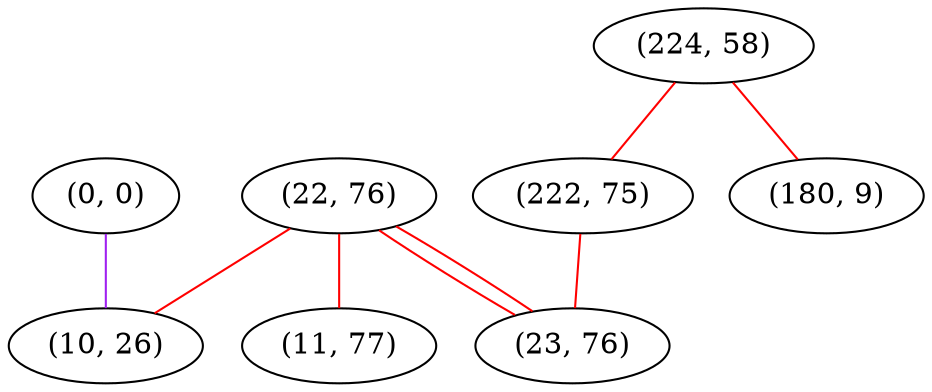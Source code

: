 graph "" {
"(0, 0)";
"(224, 58)";
"(22, 76)";
"(222, 75)";
"(180, 9)";
"(10, 26)";
"(23, 76)";
"(11, 77)";
"(0, 0)" -- "(10, 26)"  [color=purple, key=0, weight=4];
"(224, 58)" -- "(222, 75)"  [color=red, key=0, weight=1];
"(224, 58)" -- "(180, 9)"  [color=red, key=0, weight=1];
"(22, 76)" -- "(23, 76)"  [color=red, key=0, weight=1];
"(22, 76)" -- "(23, 76)"  [color=red, key=1, weight=1];
"(22, 76)" -- "(11, 77)"  [color=red, key=0, weight=1];
"(22, 76)" -- "(10, 26)"  [color=red, key=0, weight=1];
"(222, 75)" -- "(23, 76)"  [color=red, key=0, weight=1];
}
